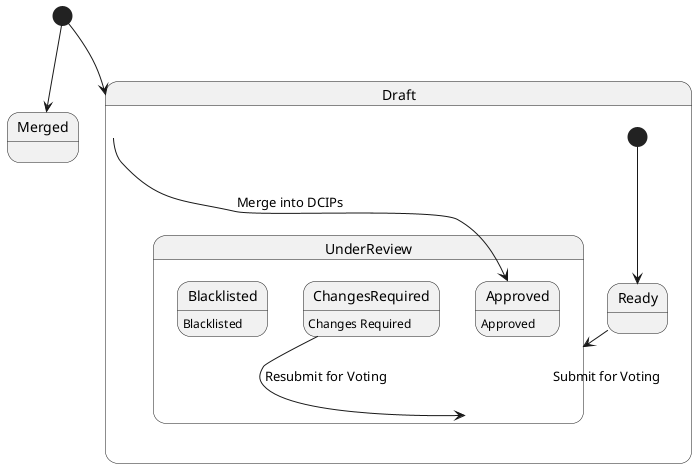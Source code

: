 @startuml
[*] --> Draft

state Draft {
  [*] --> Ready
  Ready --> UnderReview : Submit for Voting
}

state UnderReview {
  Approved : Approved
  ChangesRequired : Changes Required
  Blacklisted : Blacklisted
}

[*] --> Merged

Draft --> Approved : Merge into DCIPs
ChangesRequired --> UnderReview : Resubmit for Voting

@enduml


